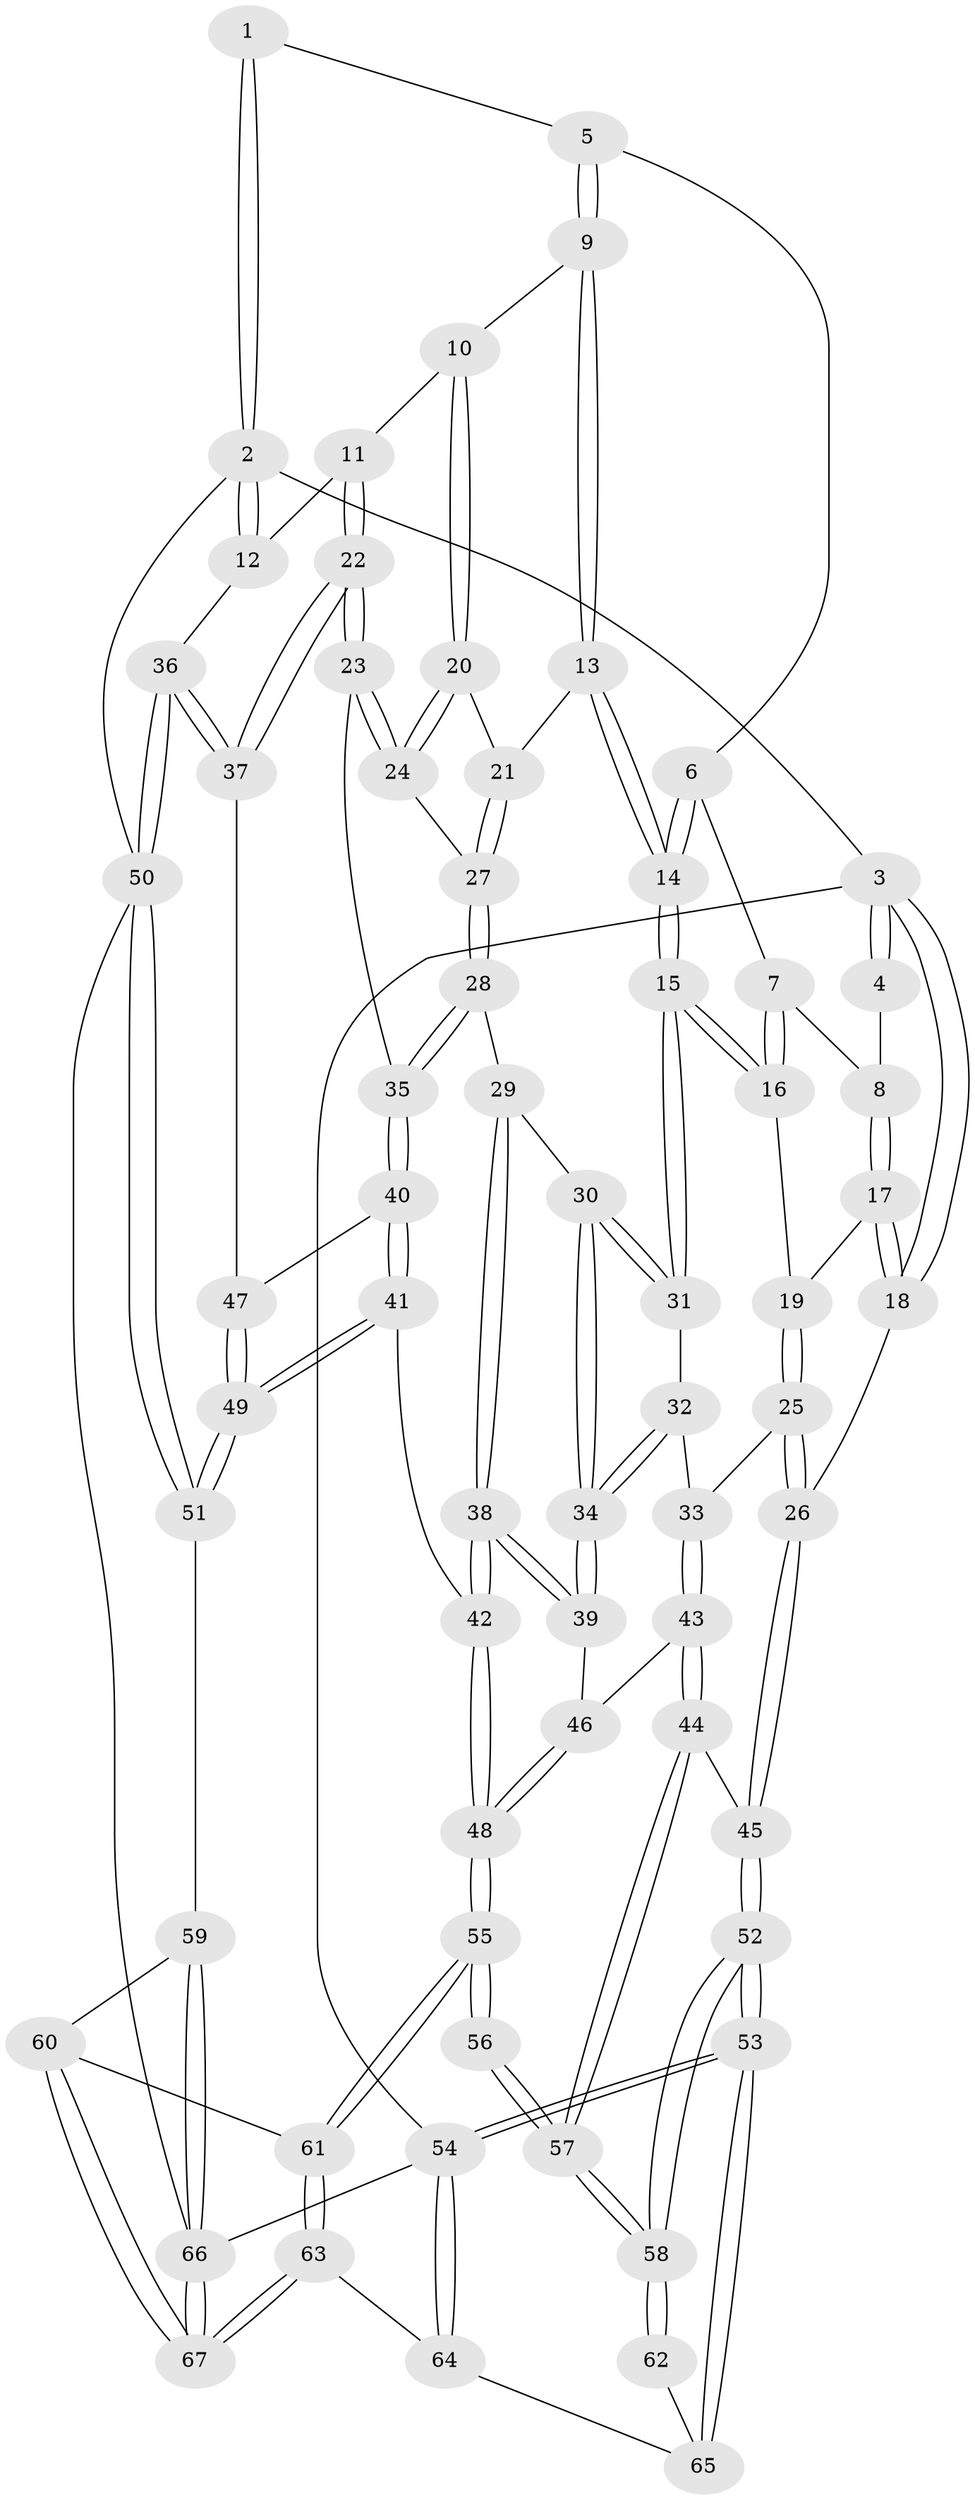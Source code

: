 // coarse degree distribution, {2: 0.1276595744680851, 5: 0.0851063829787234, 4: 0.0425531914893617, 3: 0.723404255319149, 6: 0.02127659574468085}
// Generated by graph-tools (version 1.1) at 2025/54/03/04/25 22:54:20]
// undirected, 67 vertices, 164 edges
graph export_dot {
  node [color=gray90,style=filled];
  1 [pos="+0.4810931735639782+0"];
  2 [pos="+1+0"];
  3 [pos="+0+0"];
  4 [pos="+0.16120748776007646+0"];
  5 [pos="+0.5106792517802795+0"];
  6 [pos="+0.3614200417133357+0.12822989374442192"];
  7 [pos="+0.20326036137927783+0.07805368553061214"];
  8 [pos="+0.19114604088225073+0.06838220592122815"];
  9 [pos="+0.5505936394384706+0.06097658337863006"];
  10 [pos="+0.6232608379583026+0.13294375279027001"];
  11 [pos="+0.6379500609377808+0.1325136779973123"];
  12 [pos="+1+0"];
  13 [pos="+0.41881101328740566+0.24221185939332898"];
  14 [pos="+0.3806847113694613+0.24867082900899626"];
  15 [pos="+0.3297570992104195+0.30919289477430173"];
  16 [pos="+0.28487415829508955+0.27372117977703675"];
  17 [pos="+0.1223553117217907+0.15055857795371846"];
  18 [pos="+0+0.2612580848601463"];
  19 [pos="+0.159671599191045+0.25937016950673397"];
  20 [pos="+0.6221880007415587+0.13664251086247559"];
  21 [pos="+0.5287118079068744+0.27178316424694265"];
  22 [pos="+0.852235428545671+0.37665293527522964"];
  23 [pos="+0.8479434360397129+0.3763566950139239"];
  24 [pos="+0.664923790567559+0.3240674884181318"];
  25 [pos="+0.09317868705436096+0.3820540074607274"];
  26 [pos="+0+0.3636116479402588"];
  27 [pos="+0.5540502466283106+0.3707857135063266"];
  28 [pos="+0.5516580994802789+0.37662317243090265"];
  29 [pos="+0.3929811966030953+0.39368134219876433"];
  30 [pos="+0.39239985559738494+0.39325990080384743"];
  31 [pos="+0.3297185053489466+0.3108781768806977"];
  32 [pos="+0.23174450764917334+0.3882536160806161"];
  33 [pos="+0.1274479286782668+0.4022964818756885"];
  34 [pos="+0.2776180925252218+0.5029629932292964"];
  35 [pos="+0.5796974507880105+0.46315318099978775"];
  36 [pos="+0.9862362295586946+0.3915101118083134"];
  37 [pos="+0.9206012807957418+0.3956835179844929"];
  38 [pos="+0.42285498297623025+0.5320773522274586"];
  39 [pos="+0.2761244533711914+0.5193742042340478"];
  40 [pos="+0.5782948850330717+0.4795971443153548"];
  41 [pos="+0.4908312590641574+0.609046025425266"];
  42 [pos="+0.48456479969113814+0.6117980039561659"];
  43 [pos="+0.16802992101072178+0.5643321482015248"];
  44 [pos="+0.1530473297422515+0.5946467239967554"];
  45 [pos="+0+0.42404543208324974"];
  46 [pos="+0.271442207418159+0.5252033238433961"];
  47 [pos="+0.7207161520652967+0.5458046858423516"];
  48 [pos="+0.3921517290947973+0.7647694103676141"];
  49 [pos="+0.6877739355009883+0.6628620106369828"];
  50 [pos="+1+0.7197445725840264"];
  51 [pos="+0.7780692268233432+0.802457652861937"];
  52 [pos="+0+0.7492775911484982"];
  53 [pos="+0+1"];
  54 [pos="+0+1"];
  55 [pos="+0.36995419139458896+0.8236698445058012"];
  56 [pos="+0.2896000631949516+0.7958808405362149"];
  57 [pos="+0.15161489948487636+0.6257894896489571"];
  58 [pos="+0+0.7555952324558752"];
  59 [pos="+0.7667246921877785+0.8158085213235056"];
  60 [pos="+0.6364427432397712+0.8556526531342707"];
  61 [pos="+0.3852410891109083+0.8556989211961343"];
  62 [pos="+0.08042514150466931+0.8452610657041683"];
  63 [pos="+0.3482965435292993+1"];
  64 [pos="+0.28063773668655784+1"];
  65 [pos="+0.08466659546971286+0.9360662582586055"];
  66 [pos="+0.8168816355614511+1"];
  67 [pos="+0.6352321719432585+1"];
  1 -- 2;
  1 -- 2;
  1 -- 5;
  2 -- 3;
  2 -- 12;
  2 -- 12;
  2 -- 50;
  3 -- 4;
  3 -- 4;
  3 -- 18;
  3 -- 18;
  3 -- 54;
  4 -- 8;
  5 -- 6;
  5 -- 9;
  5 -- 9;
  6 -- 7;
  6 -- 14;
  6 -- 14;
  7 -- 8;
  7 -- 16;
  7 -- 16;
  8 -- 17;
  8 -- 17;
  9 -- 10;
  9 -- 13;
  9 -- 13;
  10 -- 11;
  10 -- 20;
  10 -- 20;
  11 -- 12;
  11 -- 22;
  11 -- 22;
  12 -- 36;
  13 -- 14;
  13 -- 14;
  13 -- 21;
  14 -- 15;
  14 -- 15;
  15 -- 16;
  15 -- 16;
  15 -- 31;
  15 -- 31;
  16 -- 19;
  17 -- 18;
  17 -- 18;
  17 -- 19;
  18 -- 26;
  19 -- 25;
  19 -- 25;
  20 -- 21;
  20 -- 24;
  20 -- 24;
  21 -- 27;
  21 -- 27;
  22 -- 23;
  22 -- 23;
  22 -- 37;
  22 -- 37;
  23 -- 24;
  23 -- 24;
  23 -- 35;
  24 -- 27;
  25 -- 26;
  25 -- 26;
  25 -- 33;
  26 -- 45;
  26 -- 45;
  27 -- 28;
  27 -- 28;
  28 -- 29;
  28 -- 35;
  28 -- 35;
  29 -- 30;
  29 -- 38;
  29 -- 38;
  30 -- 31;
  30 -- 31;
  30 -- 34;
  30 -- 34;
  31 -- 32;
  32 -- 33;
  32 -- 34;
  32 -- 34;
  33 -- 43;
  33 -- 43;
  34 -- 39;
  34 -- 39;
  35 -- 40;
  35 -- 40;
  36 -- 37;
  36 -- 37;
  36 -- 50;
  36 -- 50;
  37 -- 47;
  38 -- 39;
  38 -- 39;
  38 -- 42;
  38 -- 42;
  39 -- 46;
  40 -- 41;
  40 -- 41;
  40 -- 47;
  41 -- 42;
  41 -- 49;
  41 -- 49;
  42 -- 48;
  42 -- 48;
  43 -- 44;
  43 -- 44;
  43 -- 46;
  44 -- 45;
  44 -- 57;
  44 -- 57;
  45 -- 52;
  45 -- 52;
  46 -- 48;
  46 -- 48;
  47 -- 49;
  47 -- 49;
  48 -- 55;
  48 -- 55;
  49 -- 51;
  49 -- 51;
  50 -- 51;
  50 -- 51;
  50 -- 66;
  51 -- 59;
  52 -- 53;
  52 -- 53;
  52 -- 58;
  52 -- 58;
  53 -- 54;
  53 -- 54;
  53 -- 65;
  53 -- 65;
  54 -- 64;
  54 -- 64;
  54 -- 66;
  55 -- 56;
  55 -- 56;
  55 -- 61;
  55 -- 61;
  56 -- 57;
  56 -- 57;
  57 -- 58;
  57 -- 58;
  58 -- 62;
  58 -- 62;
  59 -- 60;
  59 -- 66;
  59 -- 66;
  60 -- 61;
  60 -- 67;
  60 -- 67;
  61 -- 63;
  61 -- 63;
  62 -- 65;
  63 -- 64;
  63 -- 67;
  63 -- 67;
  64 -- 65;
  66 -- 67;
  66 -- 67;
}
